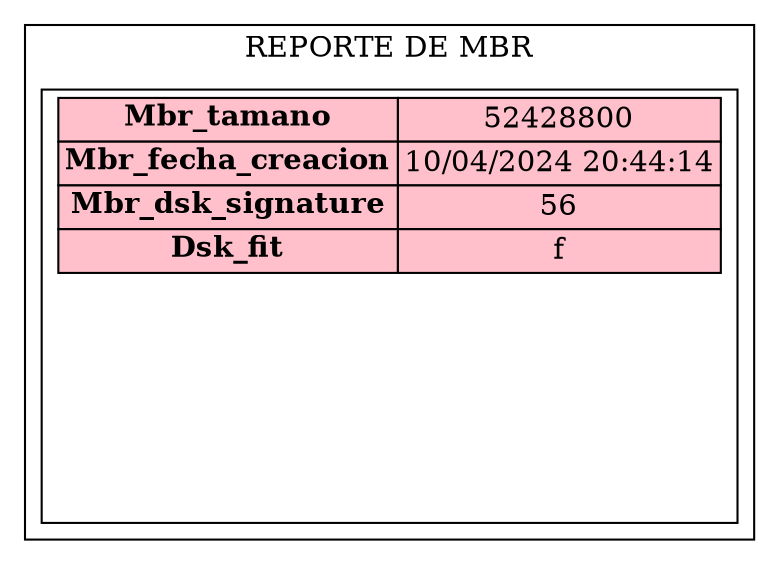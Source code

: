 digraph G{
subgraph cluster{
label="REPORTE DE MBR"
tbl[shape=box,label=<
<table border='0' cellborder='1' cellspacing='0' width='300'  height='200' >
<tr> <td width='150' bgcolor="pink"><b>Mbr_tamano</b></td><td width='150' bgcolor="pink">52428800</td>  </tr>
<tr>  <td bgcolor="pink"><b>Mbr_fecha_creacion</b></td><td bgcolor="pink">10/04/2024 20:44:14</td>  </tr>
<tr>  <td bgcolor="pink"><b>Mbr_dsk_signature</b></td><td bgcolor="pink">56</td>  </tr>
<tr>  <td bgcolor="pink"><b>Dsk_fit</b></td><td bgcolor="pink">f</td>  </tr></table>
>];
}}

